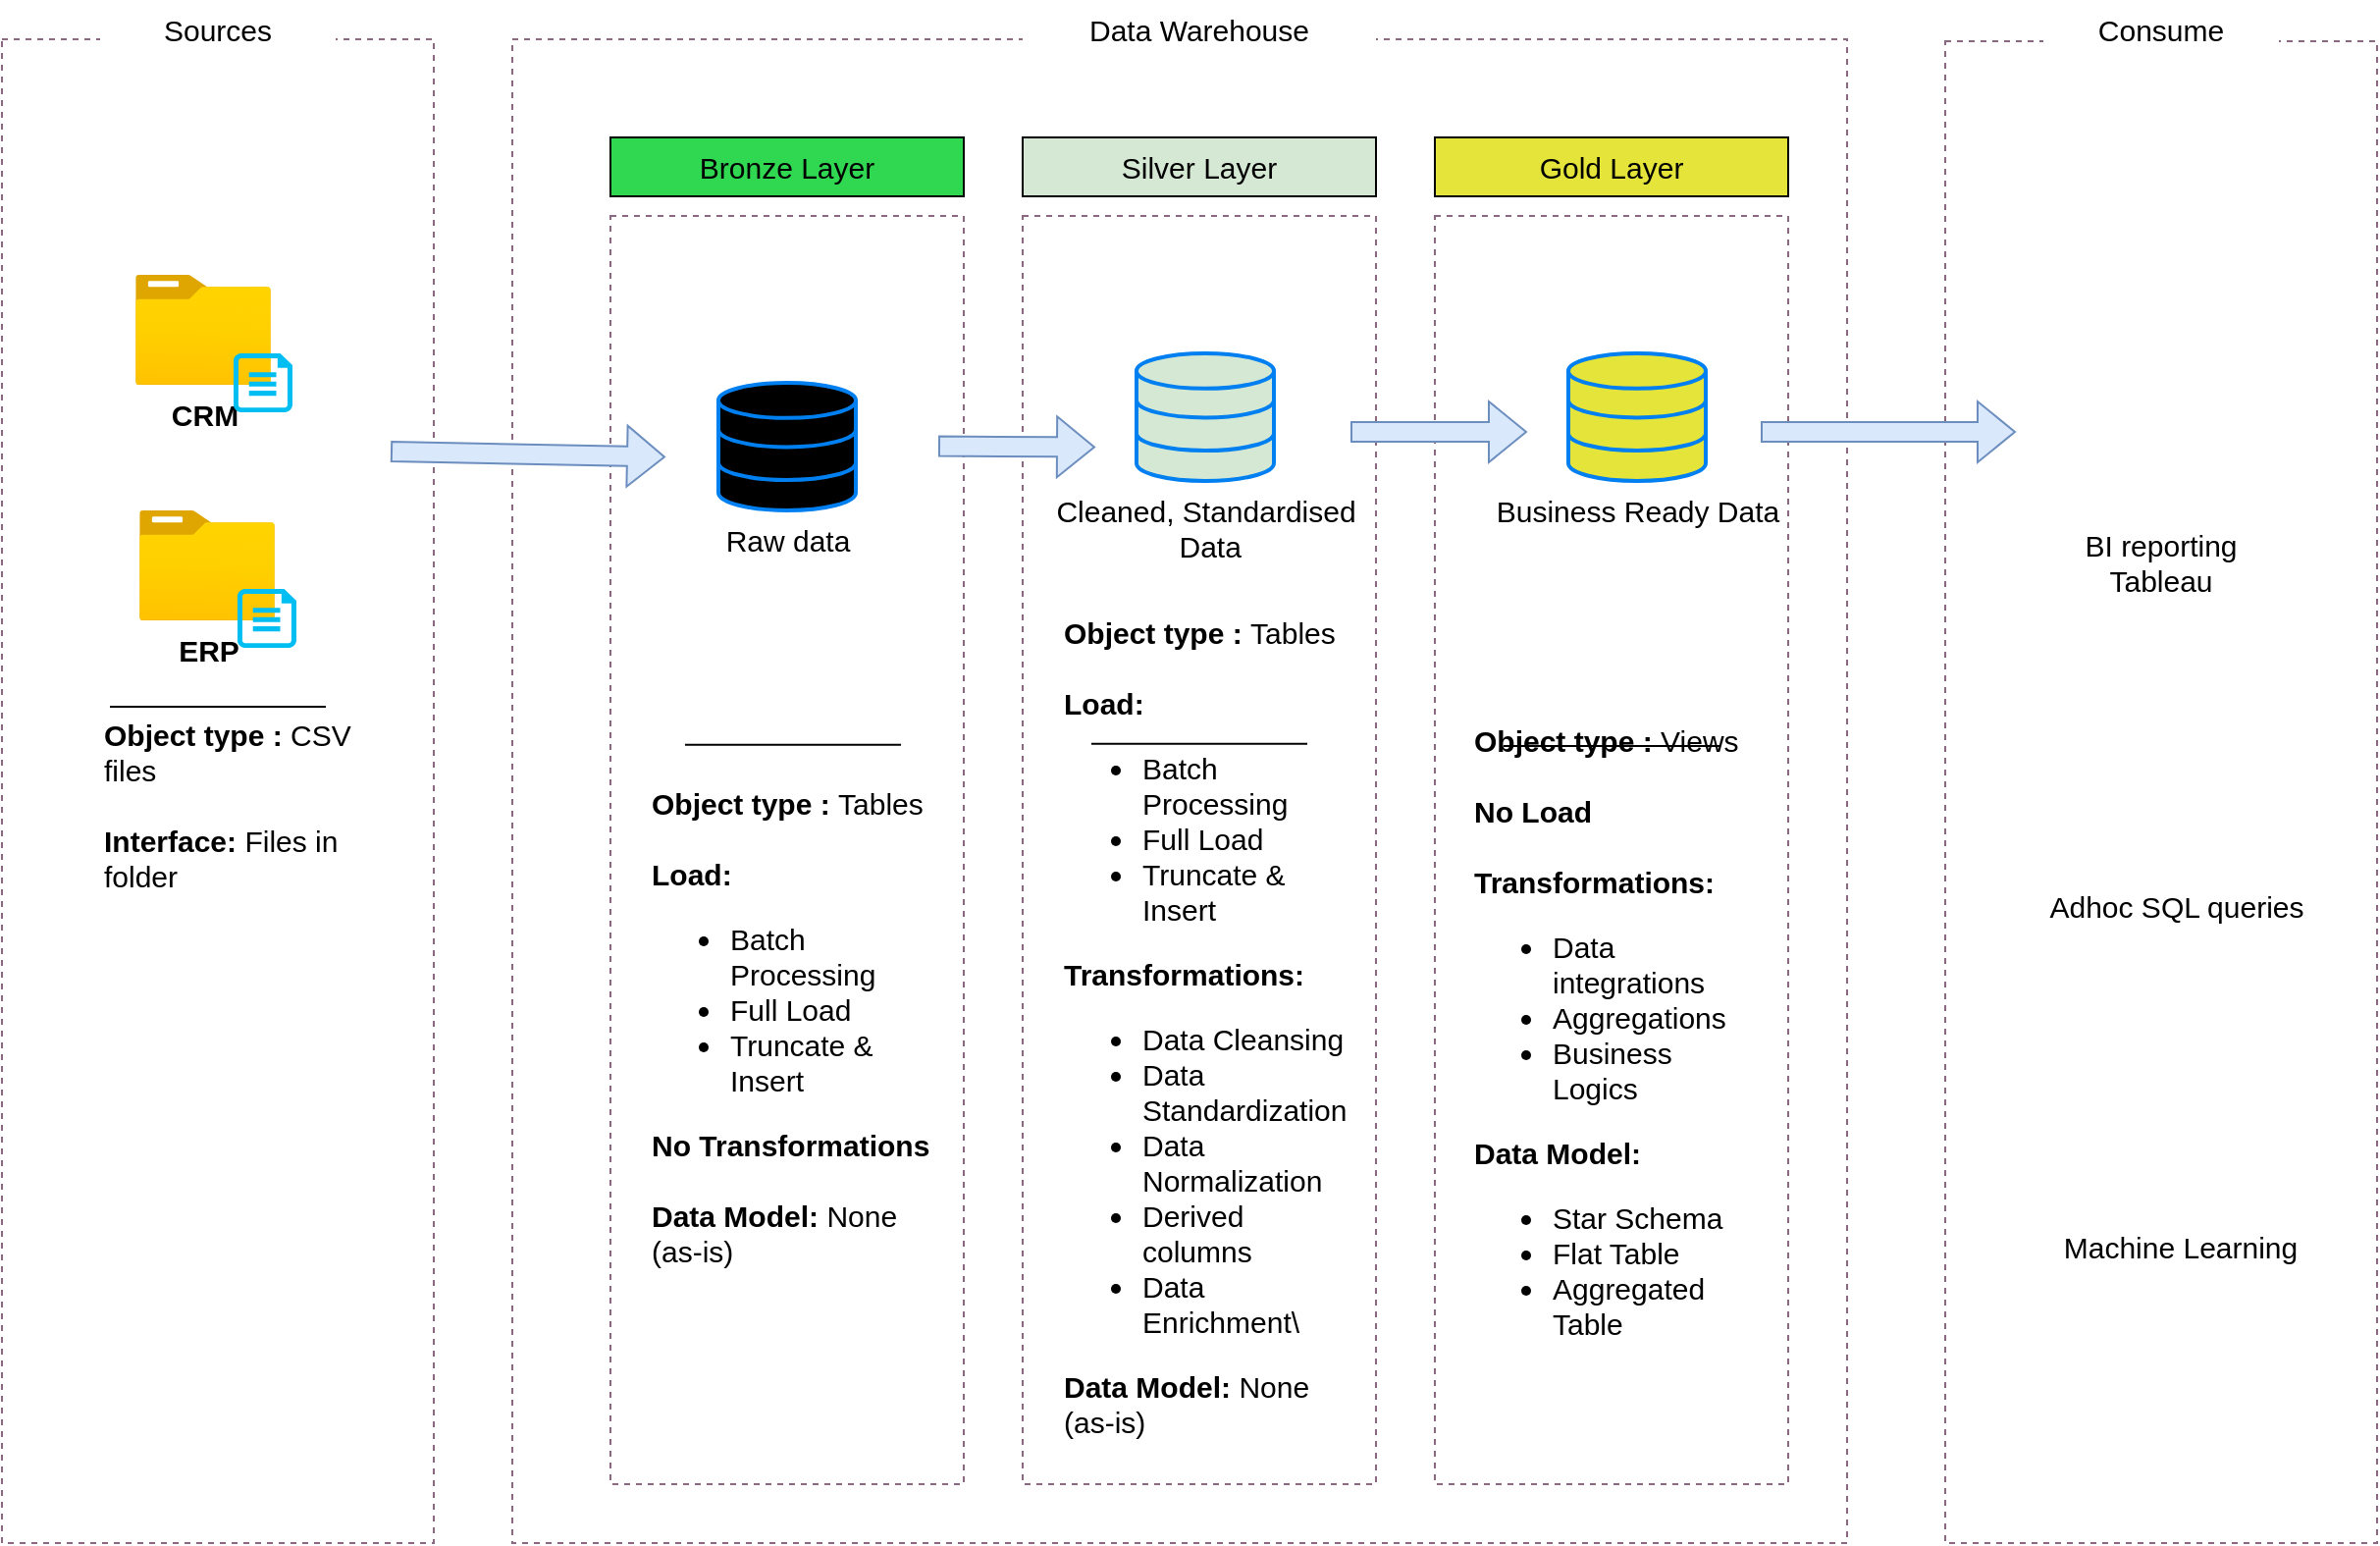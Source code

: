 <mxfile version="26.2.2">
  <diagram name="Page-1" id="XqxFTAZ3Aa-_75iF6uWh">
    <mxGraphModel dx="1409" dy="1294" grid="1" gridSize="10" guides="1" tooltips="1" connect="1" arrows="1" fold="1" page="1" pageScale="1" pageWidth="1654" pageHeight="1169" math="0" shadow="0">
      <root>
        <mxCell id="0" />
        <mxCell id="1" parent="0" />
        <mxCell id="DgE045dljsK9a3Hd3lDC-1" value="" style="rounded=0;whiteSpace=wrap;html=1;strokeColor=#8B6781;fillColor=none;dashed=1;fontSize=15;" vertex="1" parent="1">
          <mxGeometry x="222" y="234" width="220" height="766" as="geometry" />
        </mxCell>
        <mxCell id="DgE045dljsK9a3Hd3lDC-2" value="&lt;font&gt;Sources&lt;/font&gt;" style="rounded=0;whiteSpace=wrap;html=1;strokeColor=none;fontSize=15;" vertex="1" parent="1">
          <mxGeometry x="272" y="214" width="120" height="30" as="geometry" />
        </mxCell>
        <mxCell id="DgE045dljsK9a3Hd3lDC-3" value="" style="rounded=0;whiteSpace=wrap;html=1;strokeColor=#8B6781;fillColor=none;dashed=1;fontSize=15;" vertex="1" parent="1">
          <mxGeometry x="482" y="234" width="680" height="766" as="geometry" />
        </mxCell>
        <mxCell id="DgE045dljsK9a3Hd3lDC-4" value="&lt;font&gt;Data Warehouse&lt;/font&gt;" style="rounded=0;whiteSpace=wrap;html=1;strokeColor=none;fontSize=15;" vertex="1" parent="1">
          <mxGeometry x="742" y="214" width="180" height="30" as="geometry" />
        </mxCell>
        <mxCell id="DgE045dljsK9a3Hd3lDC-5" value="" style="rounded=0;whiteSpace=wrap;html=1;strokeColor=#8B6781;fillColor=none;dashed=1;fontSize=15;" vertex="1" parent="1">
          <mxGeometry x="532" y="324" width="180" height="646" as="geometry" />
        </mxCell>
        <mxCell id="DgE045dljsK9a3Hd3lDC-6" value="&lt;font&gt;Bronze Layer&lt;/font&gt;" style="rounded=0;whiteSpace=wrap;html=1;fillColor=light-dark(#30d751, #ededed);fontSize=15;" vertex="1" parent="1">
          <mxGeometry x="532" y="284" width="180" height="30" as="geometry" />
        </mxCell>
        <mxCell id="DgE045dljsK9a3Hd3lDC-7" value="" style="rounded=0;whiteSpace=wrap;html=1;strokeColor=#8B6781;fillColor=none;dashed=1;fontSize=15;" vertex="1" parent="1">
          <mxGeometry x="742" y="324" width="180" height="646" as="geometry" />
        </mxCell>
        <mxCell id="DgE045dljsK9a3Hd3lDC-8" value="&lt;font&gt;Silver Layer&lt;/font&gt;" style="rounded=0;whiteSpace=wrap;html=1;fillColor=light-dark(#d5e8d4, #ededed);fontSize=15;" vertex="1" parent="1">
          <mxGeometry x="742" y="284" width="180" height="30" as="geometry" />
        </mxCell>
        <mxCell id="DgE045dljsK9a3Hd3lDC-9" value="" style="rounded=0;whiteSpace=wrap;html=1;strokeColor=#8B6781;fillColor=none;dashed=1;fontSize=15;" vertex="1" parent="1">
          <mxGeometry x="952" y="324" width="180" height="646" as="geometry" />
        </mxCell>
        <mxCell id="DgE045dljsK9a3Hd3lDC-10" value="&lt;span&gt;Gold Layer&lt;/span&gt;" style="rounded=0;whiteSpace=wrap;html=1;fillColor=light-dark(#e4e43a, #ededed);fontSize=15;" vertex="1" parent="1">
          <mxGeometry x="952" y="284" width="180" height="30" as="geometry" />
        </mxCell>
        <mxCell id="DgE045dljsK9a3Hd3lDC-11" value="" style="rounded=0;whiteSpace=wrap;html=1;strokeColor=#8B6781;fillColor=none;dashed=1;fontSize=15;" vertex="1" parent="1">
          <mxGeometry x="1212" y="235" width="220" height="765" as="geometry" />
        </mxCell>
        <mxCell id="DgE045dljsK9a3Hd3lDC-12" value="&lt;font&gt;Consume&lt;/font&gt;" style="rounded=0;whiteSpace=wrap;html=1;strokeColor=none;fontSize=15;" vertex="1" parent="1">
          <mxGeometry x="1262" y="214" width="120" height="30" as="geometry" />
        </mxCell>
        <mxCell id="DgE045dljsK9a3Hd3lDC-13" value="&lt;b&gt;CRM&lt;/b&gt;" style="image;aspect=fixed;html=1;points=[];align=center;fontSize=15;image=img/lib/azure2/general/Folder_Blank.svg;" vertex="1" parent="1">
          <mxGeometry x="290" y="354" width="69" height="56.0" as="geometry" />
        </mxCell>
        <mxCell id="DgE045dljsK9a3Hd3lDC-14" value="" style="verticalLabelPosition=bottom;html=1;verticalAlign=top;align=center;strokeColor=none;fillColor=#00BEF2;shape=mxgraph.azure.cloud_services_configuration_file;pointerEvents=1;fontSize=15;" vertex="1" parent="1">
          <mxGeometry x="340" y="394" width="30" height="30" as="geometry" />
        </mxCell>
        <mxCell id="DgE045dljsK9a3Hd3lDC-15" value="&lt;b&gt;ERP&lt;/b&gt;&lt;div&gt;&lt;b&gt;&lt;br&gt;&lt;/b&gt;&lt;/div&gt;" style="image;aspect=fixed;html=1;points=[];align=center;fontSize=15;image=img/lib/azure2/general/Folder_Blank.svg;" vertex="1" parent="1">
          <mxGeometry x="292" y="474" width="69" height="56.0" as="geometry" />
        </mxCell>
        <mxCell id="DgE045dljsK9a3Hd3lDC-16" value="" style="verticalLabelPosition=bottom;html=1;verticalAlign=top;align=center;strokeColor=none;fillColor=#00BEF2;shape=mxgraph.azure.cloud_services_configuration_file;pointerEvents=1;fontSize=15;" vertex="1" parent="1">
          <mxGeometry x="342" y="514" width="30" height="30" as="geometry" />
        </mxCell>
        <mxCell id="DgE045dljsK9a3Hd3lDC-22" value="" style="endArrow=none;html=1;rounded=0;fontSize=15;" edge="1" parent="1">
          <mxGeometry width="50" height="50" relative="1" as="geometry">
            <mxPoint x="277" y="574" as="sourcePoint" />
            <mxPoint x="387" y="574" as="targetPoint" />
          </mxGeometry>
        </mxCell>
        <mxCell id="DgE045dljsK9a3Hd3lDC-23" value="&lt;b&gt;Object type :&lt;/b&gt; CSV files&lt;div&gt;&lt;br&gt;&lt;div&gt;&lt;b&gt;Interface:&lt;/b&gt; Files in folder&lt;/div&gt;&lt;/div&gt;" style="text;html=1;align=left;verticalAlign=middle;whiteSpace=wrap;rounded=0;fontSize=15;" vertex="1" parent="1">
          <mxGeometry x="272" y="594" width="148" height="60" as="geometry" />
        </mxCell>
        <mxCell id="DgE045dljsK9a3Hd3lDC-24" value="Raw data" style="html=1;verticalLabelPosition=bottom;align=center;labelBackgroundColor=#ffffff;verticalAlign=top;strokeWidth=2;strokeColor=#0080F0;shadow=0;dashed=0;shape=mxgraph.ios7.icons.data;fillColor=light-dark(#30d751, #ededed);gradientColor=default;fontSize=15;" vertex="1" parent="1">
          <mxGeometry x="587" y="409" width="70" height="65" as="geometry" />
        </mxCell>
        <mxCell id="DgE045dljsK9a3Hd3lDC-25" value="Cleaned, Standardised&lt;div&gt;&amp;nbsp;Data&lt;/div&gt;" style="html=1;verticalLabelPosition=bottom;align=center;labelBackgroundColor=#ffffff;verticalAlign=top;strokeWidth=2;strokeColor=#0080F0;shadow=0;dashed=0;shape=mxgraph.ios7.icons.data;fillColor=light-dark(#d5e8d4, #ededed);fontSize=15;" vertex="1" parent="1">
          <mxGeometry x="800" y="394" width="70" height="65" as="geometry" />
        </mxCell>
        <mxCell id="DgE045dljsK9a3Hd3lDC-26" value="Business Ready Data" style="html=1;verticalLabelPosition=bottom;align=center;labelBackgroundColor=#ffffff;verticalAlign=top;strokeWidth=2;strokeColor=#0080F0;shadow=0;dashed=0;shape=mxgraph.ios7.icons.data;fillColor=light-dark(#e4e43a, #ededed);fontSize=15;" vertex="1" parent="1">
          <mxGeometry x="1020" y="394" width="70" height="65" as="geometry" />
        </mxCell>
        <mxCell id="DgE045dljsK9a3Hd3lDC-28" value="" style="shape=flexArrow;endArrow=classic;html=1;rounded=0;fillColor=#dae8fc;strokeColor=#6c8ebf;fontSize=15;" edge="1" parent="1">
          <mxGeometry width="50" height="50" relative="1" as="geometry">
            <mxPoint x="699" y="441.25" as="sourcePoint" />
            <mxPoint x="779" y="441.75" as="targetPoint" />
          </mxGeometry>
        </mxCell>
        <mxCell id="DgE045dljsK9a3Hd3lDC-29" value="" style="shape=flexArrow;endArrow=classic;html=1;rounded=0;fillColor=#dae8fc;strokeColor=#6c8ebf;entryX=0.156;entryY=0.45;entryDx=0;entryDy=0;entryPerimeter=0;fontSize=15;" edge="1" parent="1">
          <mxGeometry width="50" height="50" relative="1" as="geometry">
            <mxPoint x="1118" y="434" as="sourcePoint" />
            <mxPoint x="1248" y="434" as="targetPoint" />
          </mxGeometry>
        </mxCell>
        <mxCell id="DgE045dljsK9a3Hd3lDC-31" value="" style="shape=flexArrow;endArrow=classic;html=1;rounded=0;fillColor=#dae8fc;strokeColor=#6c8ebf;fontSize=15;" edge="1" parent="1">
          <mxGeometry width="50" height="50" relative="1" as="geometry">
            <mxPoint x="909" y="434" as="sourcePoint" />
            <mxPoint x="999" y="434" as="targetPoint" />
          </mxGeometry>
        </mxCell>
        <mxCell id="DgE045dljsK9a3Hd3lDC-32" value="" style="shape=flexArrow;endArrow=classic;html=1;rounded=0;fillColor=#dae8fc;strokeColor=#6c8ebf;fontSize=15;" edge="1" parent="1">
          <mxGeometry width="50" height="50" relative="1" as="geometry">
            <mxPoint x="420" y="444" as="sourcePoint" />
            <mxPoint x="560" y="446.75" as="targetPoint" />
          </mxGeometry>
        </mxCell>
        <mxCell id="DgE045dljsK9a3Hd3lDC-34" value="" style="endArrow=none;html=1;rounded=0;fontSize=15;" edge="1" parent="1">
          <mxGeometry width="50" height="50" relative="1" as="geometry">
            <mxPoint x="570" y="593.41" as="sourcePoint" />
            <mxPoint x="680" y="593.41" as="targetPoint" />
          </mxGeometry>
        </mxCell>
        <mxCell id="DgE045dljsK9a3Hd3lDC-35" value="" style="endArrow=none;html=1;rounded=0;fontStyle=1;fontSize=15;" edge="1" parent="1">
          <mxGeometry width="50" height="50" relative="1" as="geometry">
            <mxPoint x="777" y="592.82" as="sourcePoint" />
            <mxPoint x="887" y="592.82" as="targetPoint" />
          </mxGeometry>
        </mxCell>
        <mxCell id="DgE045dljsK9a3Hd3lDC-36" value="" style="endArrow=none;html=1;rounded=0;fontSize=15;" edge="1" parent="1">
          <mxGeometry width="50" height="50" relative="1" as="geometry">
            <mxPoint x="987" y="594" as="sourcePoint" />
            <mxPoint x="1097" y="594" as="targetPoint" />
          </mxGeometry>
        </mxCell>
        <mxCell id="DgE045dljsK9a3Hd3lDC-37" value="&lt;b&gt;Object type :&lt;/b&gt;&amp;nbsp;Tables&lt;div&gt;&lt;br&gt;&lt;/div&gt;&lt;div&gt;&lt;b&gt;Load:&lt;/b&gt;&lt;/div&gt;&lt;div&gt;&lt;ul&gt;&lt;li&gt;Batch Processing&lt;/li&gt;&lt;li&gt;Full Load&lt;/li&gt;&lt;li&gt;Truncate &amp;amp; Insert&lt;/li&gt;&lt;/ul&gt;&lt;div&gt;&lt;b&gt;Transformations:&lt;/b&gt;&lt;/div&gt;&lt;/div&gt;&lt;div&gt;&lt;ul&gt;&lt;li&gt;Data Cleansing&lt;/li&gt;&lt;li&gt;Data Standardization&lt;/li&gt;&lt;li&gt;Data Normalization&lt;/li&gt;&lt;li&gt;Derived columns&lt;/li&gt;&lt;li&gt;Data Enrichment\&lt;/li&gt;&lt;/ul&gt;&lt;div&gt;&lt;b&gt;Data Model: &lt;/b&gt;None (as-is)&lt;/div&gt;&lt;/div&gt;" style="text;html=1;align=left;verticalAlign=middle;whiteSpace=wrap;rounded=0;fontSize=15;" vertex="1" parent="1">
          <mxGeometry x="761" y="604" width="148" height="265" as="geometry" />
        </mxCell>
        <mxCell id="DgE045dljsK9a3Hd3lDC-38" value="&lt;b&gt;Object type :&lt;/b&gt;&amp;nbsp;Tables&lt;div&gt;&lt;br&gt;&lt;/div&gt;&lt;div&gt;&lt;b&gt;Load:&lt;/b&gt;&lt;/div&gt;&lt;div&gt;&lt;ul&gt;&lt;li&gt;Batch Processing&lt;/li&gt;&lt;li&gt;Full Load&lt;/li&gt;&lt;li&gt;Truncate &amp;amp; Insert&lt;/li&gt;&lt;/ul&gt;&lt;div&gt;&lt;b&gt;No Transformations&lt;/b&gt;&lt;/div&gt;&lt;/div&gt;&lt;div&gt;&lt;b&gt;&lt;br&gt;&lt;/b&gt;&lt;/div&gt;&lt;div&gt;&lt;b&gt;Data Model: &lt;/b&gt;None (as-is)&lt;/div&gt;" style="text;html=1;align=left;verticalAlign=middle;whiteSpace=wrap;rounded=0;fontSize=15;" vertex="1" parent="1">
          <mxGeometry x="551" y="604" width="148" height="265" as="geometry" />
        </mxCell>
        <mxCell id="DgE045dljsK9a3Hd3lDC-39" value="&lt;b&gt;Object type : &lt;/b&gt;Views&lt;div&gt;&lt;br&gt;&lt;/div&gt;&lt;div&gt;&lt;b&gt;No Load&lt;/b&gt;&lt;/div&gt;&lt;div&gt;&lt;b&gt;&lt;br&gt;&lt;/b&gt;&lt;/div&gt;&lt;div&gt;&lt;div&gt;&lt;b&gt;Transformations:&lt;/b&gt;&lt;/div&gt;&lt;/div&gt;&lt;div&gt;&lt;ul&gt;&lt;li&gt;Data integrations&lt;/li&gt;&lt;li&gt;Aggregations&lt;/li&gt;&lt;li&gt;Business Logics&lt;/li&gt;&lt;/ul&gt;&lt;/div&gt;&lt;div&gt;&lt;div&gt;&lt;b&gt;Data Model:&amp;nbsp;&lt;/b&gt;&lt;/div&gt;&lt;/div&gt;&lt;div&gt;&lt;ul&gt;&lt;li&gt;Star Schema&lt;/li&gt;&lt;li&gt;Flat Table&lt;/li&gt;&lt;li&gt;Aggregated Table&lt;/li&gt;&lt;/ul&gt;&lt;/div&gt;" style="text;html=1;align=left;verticalAlign=middle;whiteSpace=wrap;rounded=0;fontSize=15;" vertex="1" parent="1">
          <mxGeometry x="970" y="614" width="148" height="265" as="geometry" />
        </mxCell>
        <mxCell id="DgE045dljsK9a3Hd3lDC-42" value="BI reporting&#xa;Tableau" style="shape=image;verticalLabelPosition=bottom;labelBackgroundColor=default;verticalAlign=top;aspect=fixed;imageAspect=0;image=https://www.svgrepo.com/show/354428/tableau-icon.svg;fontSize=15;" vertex="1" parent="1">
          <mxGeometry x="1272" y="376.5" width="100" height="100" as="geometry" />
        </mxCell>
        <mxCell id="DgE045dljsK9a3Hd3lDC-43" value="Machine Learning" style="shape=image;verticalLabelPosition=bottom;labelBackgroundColor=default;verticalAlign=top;aspect=fixed;imageAspect=0;image=https://t4.ftcdn.net/jpg/06/28/55/91/360_F_628559175_FIOKZ44SpYEcr9OaPYKAO4ArFL0r6sQA.jpg;fontSize=15;" vertex="1" parent="1">
          <mxGeometry x="1282" y="734" width="100" height="100" as="geometry" />
        </mxCell>
        <mxCell id="DgE045dljsK9a3Hd3lDC-44" value="Adhoc SQL queries" style="shape=image;verticalLabelPosition=bottom;labelBackgroundColor=default;verticalAlign=top;aspect=fixed;imageAspect=0;image=https://static.vecteezy.com/system/resources/previews/010/311/123/non_2x/graph-search-icon-on-white-background-business-analytic-sign-finance-logo-magnifying-glass-symbol-flat-style-vector.jpg;fontSize=15;" vertex="1" parent="1">
          <mxGeometry x="1280" y="559" width="100" height="101.65" as="geometry" />
        </mxCell>
        <mxCell id="DgE045dljsK9a3Hd3lDC-46" value="" style="shape=image;verticalLabelPosition=bottom;labelBackgroundColor=default;verticalAlign=top;aspect=fixed;imageAspect=0;image=https://cdn-icons-png.flaticon.com/512/5968/5968364.png;" vertex="1" parent="1">
          <mxGeometry x="532" y="235" width="50" height="50" as="geometry" />
        </mxCell>
      </root>
    </mxGraphModel>
  </diagram>
</mxfile>
